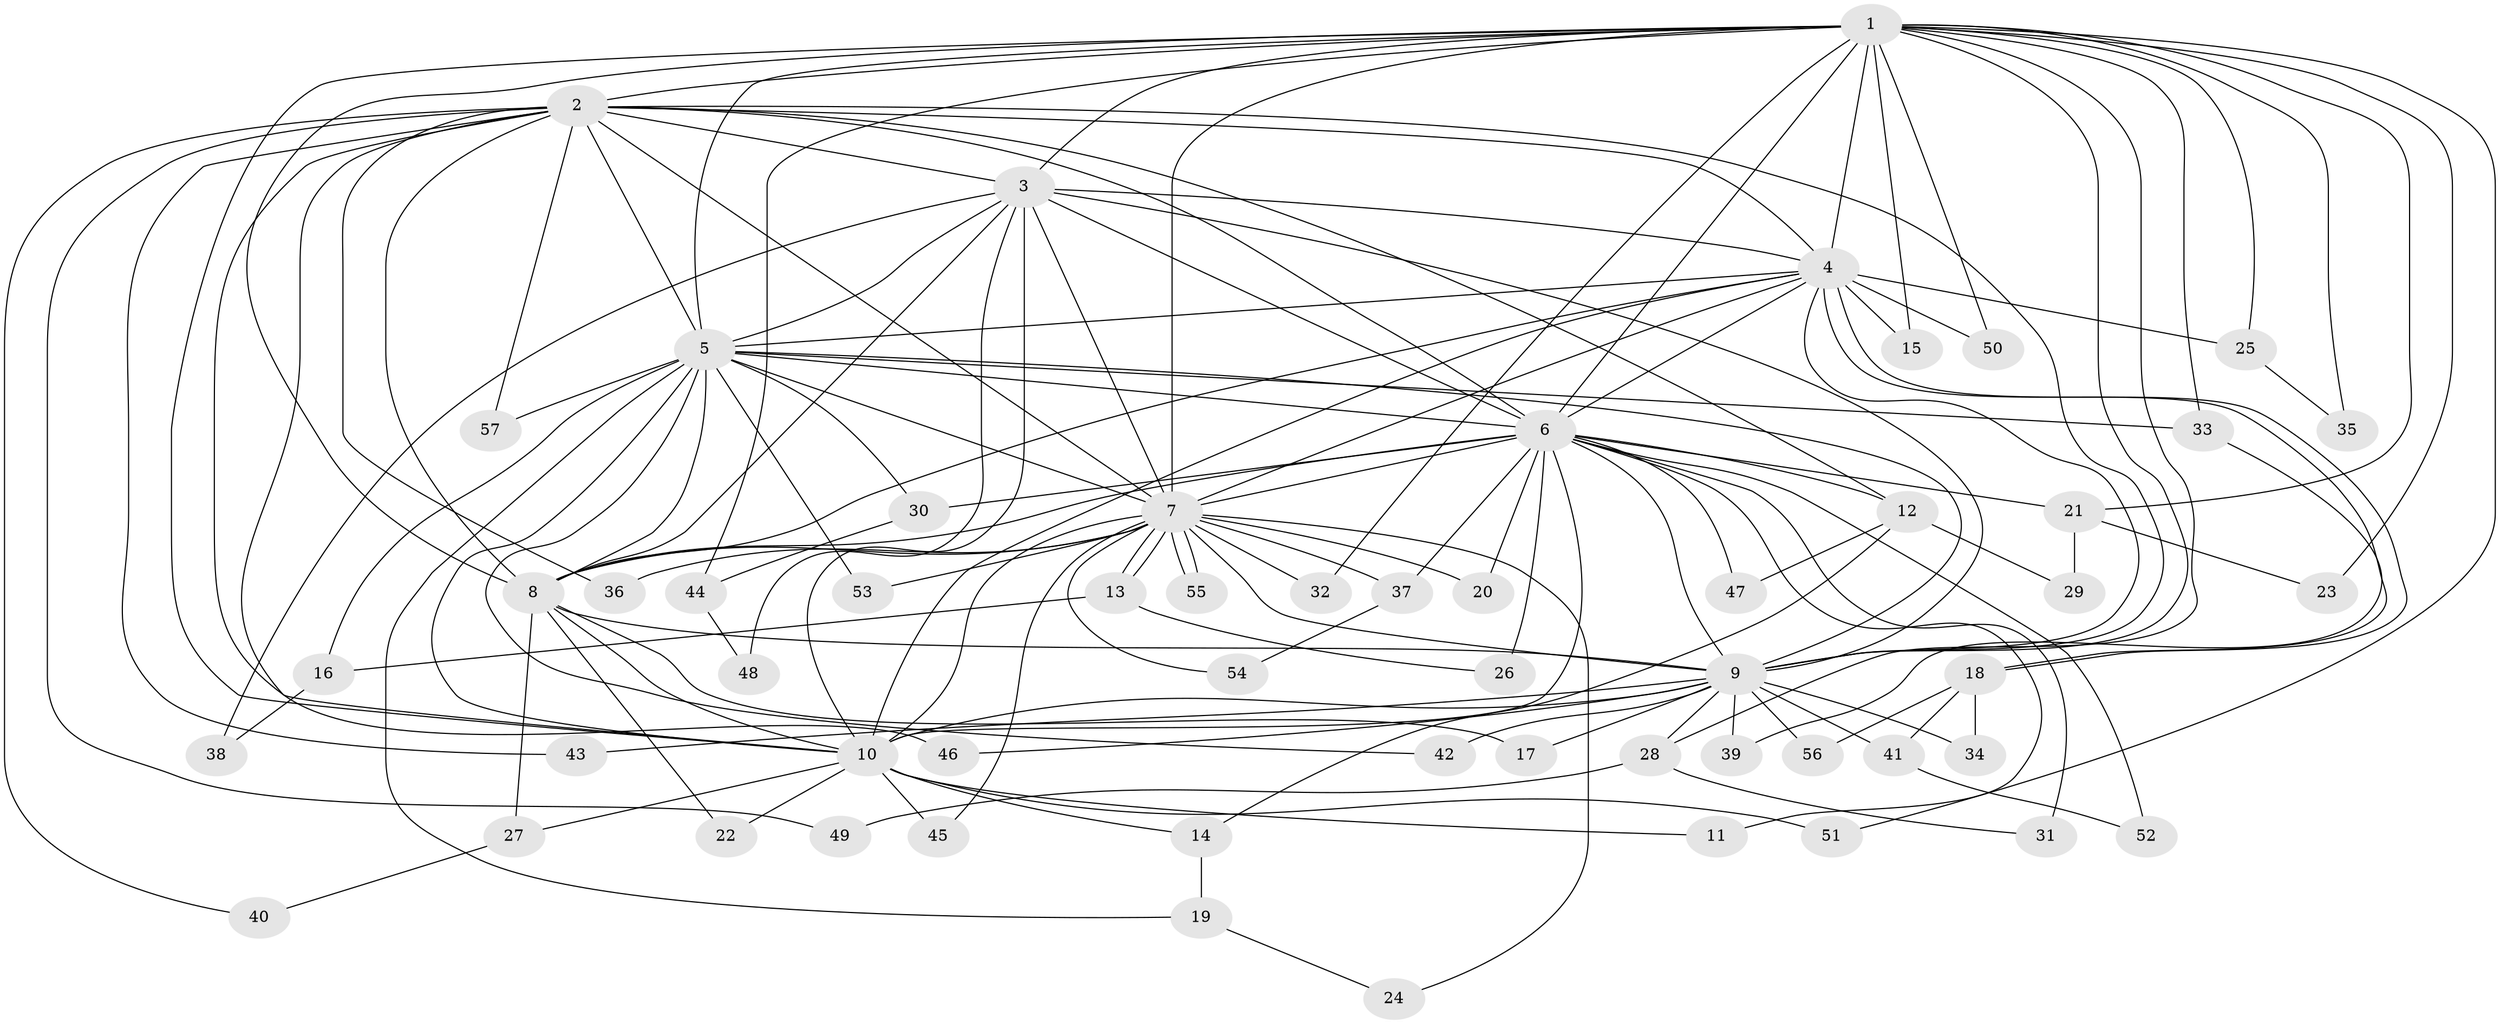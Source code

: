 // Generated by graph-tools (version 1.1) at 2025/35/03/09/25 02:35:06]
// undirected, 57 vertices, 139 edges
graph export_dot {
graph [start="1"]
  node [color=gray90,style=filled];
  1;
  2;
  3;
  4;
  5;
  6;
  7;
  8;
  9;
  10;
  11;
  12;
  13;
  14;
  15;
  16;
  17;
  18;
  19;
  20;
  21;
  22;
  23;
  24;
  25;
  26;
  27;
  28;
  29;
  30;
  31;
  32;
  33;
  34;
  35;
  36;
  37;
  38;
  39;
  40;
  41;
  42;
  43;
  44;
  45;
  46;
  47;
  48;
  49;
  50;
  51;
  52;
  53;
  54;
  55;
  56;
  57;
  1 -- 2;
  1 -- 3;
  1 -- 4;
  1 -- 5;
  1 -- 6;
  1 -- 7;
  1 -- 8;
  1 -- 9;
  1 -- 10;
  1 -- 15;
  1 -- 21;
  1 -- 23;
  1 -- 25;
  1 -- 28;
  1 -- 32;
  1 -- 33;
  1 -- 35;
  1 -- 44;
  1 -- 50;
  1 -- 51;
  2 -- 3;
  2 -- 4;
  2 -- 5;
  2 -- 6;
  2 -- 7;
  2 -- 8;
  2 -- 9;
  2 -- 10;
  2 -- 12;
  2 -- 36;
  2 -- 40;
  2 -- 43;
  2 -- 46;
  2 -- 49;
  2 -- 57;
  3 -- 4;
  3 -- 5;
  3 -- 6;
  3 -- 7;
  3 -- 8;
  3 -- 9;
  3 -- 10;
  3 -- 38;
  3 -- 48;
  4 -- 5;
  4 -- 6;
  4 -- 7;
  4 -- 8;
  4 -- 9;
  4 -- 10;
  4 -- 15;
  4 -- 18;
  4 -- 18;
  4 -- 25;
  4 -- 50;
  5 -- 6;
  5 -- 7;
  5 -- 8;
  5 -- 9;
  5 -- 10;
  5 -- 16;
  5 -- 19;
  5 -- 30;
  5 -- 33;
  5 -- 42;
  5 -- 53;
  5 -- 57;
  6 -- 7;
  6 -- 8;
  6 -- 9;
  6 -- 10;
  6 -- 11;
  6 -- 12;
  6 -- 20;
  6 -- 21;
  6 -- 26;
  6 -- 30;
  6 -- 31;
  6 -- 37;
  6 -- 47;
  6 -- 52;
  7 -- 8;
  7 -- 9;
  7 -- 10;
  7 -- 13;
  7 -- 13;
  7 -- 20;
  7 -- 24;
  7 -- 32;
  7 -- 36;
  7 -- 37;
  7 -- 45;
  7 -- 53;
  7 -- 54;
  7 -- 55;
  7 -- 55;
  8 -- 9;
  8 -- 10;
  8 -- 17;
  8 -- 22;
  8 -- 27;
  9 -- 10;
  9 -- 17;
  9 -- 28;
  9 -- 34;
  9 -- 39;
  9 -- 41;
  9 -- 42;
  9 -- 43;
  9 -- 46;
  9 -- 56;
  10 -- 11;
  10 -- 14;
  10 -- 22;
  10 -- 27;
  10 -- 45;
  10 -- 51;
  12 -- 14;
  12 -- 29;
  12 -- 47;
  13 -- 16;
  13 -- 26;
  14 -- 19;
  16 -- 38;
  18 -- 34;
  18 -- 41;
  18 -- 56;
  19 -- 24;
  21 -- 23;
  21 -- 29;
  25 -- 35;
  27 -- 40;
  28 -- 31;
  28 -- 49;
  30 -- 44;
  33 -- 39;
  37 -- 54;
  41 -- 52;
  44 -- 48;
}
